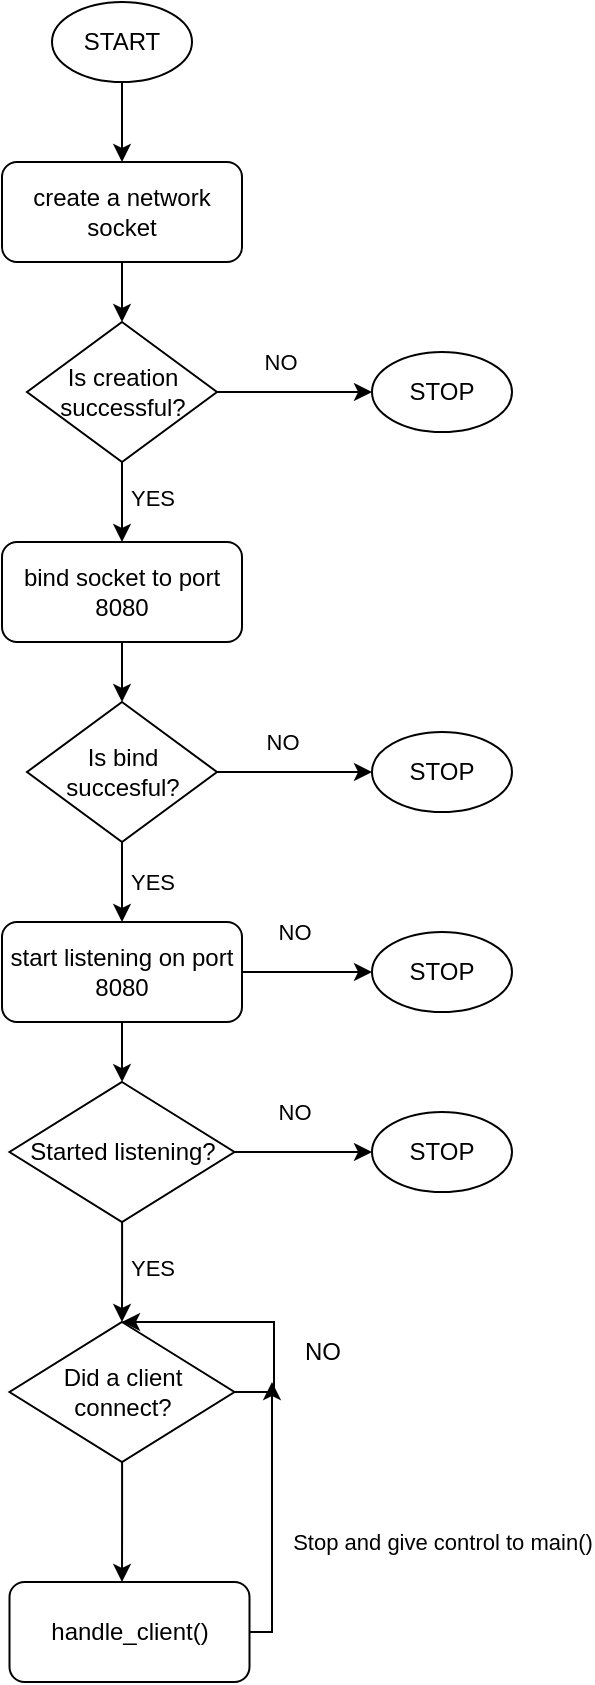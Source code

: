 <mxfile version="26.0.5" pages="2">
  <diagram name="Page-1" id="mMR4gFooQIeNeiliZOud">
    <mxGraphModel dx="1119" dy="545" grid="1" gridSize="10" guides="1" tooltips="1" connect="1" arrows="1" fold="1" page="1" pageScale="1" pageWidth="850" pageHeight="1100" math="0" shadow="0">
      <root>
        <mxCell id="0" />
        <mxCell id="1" parent="0" />
        <mxCell id="C28__q6pFr58gxdSh4ha-3" style="edgeStyle=orthogonalEdgeStyle;rounded=0;orthogonalLoop=1;jettySize=auto;html=1;" edge="1" parent="1" source="C28__q6pFr58gxdSh4ha-1" target="C28__q6pFr58gxdSh4ha-2">
          <mxGeometry relative="1" as="geometry" />
        </mxCell>
        <mxCell id="C28__q6pFr58gxdSh4ha-1" value="START" style="ellipse;whiteSpace=wrap;html=1;" vertex="1" parent="1">
          <mxGeometry x="200" y="40" width="70" height="40" as="geometry" />
        </mxCell>
        <mxCell id="C28__q6pFr58gxdSh4ha-5" style="edgeStyle=orthogonalEdgeStyle;rounded=0;orthogonalLoop=1;jettySize=auto;html=1;" edge="1" parent="1" source="C28__q6pFr58gxdSh4ha-2" target="C28__q6pFr58gxdSh4ha-4">
          <mxGeometry relative="1" as="geometry" />
        </mxCell>
        <mxCell id="C28__q6pFr58gxdSh4ha-2" value="create a network socket" style="rounded=1;whiteSpace=wrap;html=1;" vertex="1" parent="1">
          <mxGeometry x="175" y="120" width="120" height="50" as="geometry" />
        </mxCell>
        <mxCell id="C28__q6pFr58gxdSh4ha-6" style="edgeStyle=orthogonalEdgeStyle;rounded=0;orthogonalLoop=1;jettySize=auto;html=1;entryX=0.5;entryY=0;entryDx=0;entryDy=0;" edge="1" parent="1" source="C28__q6pFr58gxdSh4ha-4" target="C28__q6pFr58gxdSh4ha-12">
          <mxGeometry relative="1" as="geometry">
            <mxPoint x="235" y="320" as="targetPoint" />
          </mxGeometry>
        </mxCell>
        <mxCell id="C28__q6pFr58gxdSh4ha-7" value="YES" style="edgeLabel;html=1;align=center;verticalAlign=middle;resizable=0;points=[];" vertex="1" connectable="0" parent="C28__q6pFr58gxdSh4ha-6">
          <mxGeometry x="-0.098" y="2" relative="1" as="geometry">
            <mxPoint x="13" as="offset" />
          </mxGeometry>
        </mxCell>
        <mxCell id="C28__q6pFr58gxdSh4ha-9" style="edgeStyle=orthogonalEdgeStyle;rounded=0;orthogonalLoop=1;jettySize=auto;html=1;entryX=0;entryY=0.5;entryDx=0;entryDy=0;" edge="1" parent="1" source="C28__q6pFr58gxdSh4ha-4" target="C28__q6pFr58gxdSh4ha-10">
          <mxGeometry relative="1" as="geometry">
            <mxPoint x="340" y="235" as="targetPoint" />
          </mxGeometry>
        </mxCell>
        <mxCell id="C28__q6pFr58gxdSh4ha-11" value="NO" style="edgeLabel;html=1;align=center;verticalAlign=middle;resizable=0;points=[];" vertex="1" connectable="0" parent="C28__q6pFr58gxdSh4ha-9">
          <mxGeometry x="-0.41" y="-1" relative="1" as="geometry">
            <mxPoint x="8" y="-16" as="offset" />
          </mxGeometry>
        </mxCell>
        <mxCell id="C28__q6pFr58gxdSh4ha-4" value="Is creation successful?" style="rhombus;whiteSpace=wrap;html=1;" vertex="1" parent="1">
          <mxGeometry x="187.5" y="200" width="95" height="70" as="geometry" />
        </mxCell>
        <mxCell id="C28__q6pFr58gxdSh4ha-10" value="STOP" style="ellipse;whiteSpace=wrap;html=1;" vertex="1" parent="1">
          <mxGeometry x="360" y="215" width="70" height="40" as="geometry" />
        </mxCell>
        <mxCell id="C28__q6pFr58gxdSh4ha-14" style="edgeStyle=orthogonalEdgeStyle;rounded=0;orthogonalLoop=1;jettySize=auto;html=1;" edge="1" parent="1" source="C28__q6pFr58gxdSh4ha-12" target="C28__q6pFr58gxdSh4ha-13">
          <mxGeometry relative="1" as="geometry" />
        </mxCell>
        <mxCell id="C28__q6pFr58gxdSh4ha-12" value="bind socket to port 8080" style="rounded=1;whiteSpace=wrap;html=1;" vertex="1" parent="1">
          <mxGeometry x="175" y="310" width="120" height="50" as="geometry" />
        </mxCell>
        <mxCell id="C28__q6pFr58gxdSh4ha-18" style="edgeStyle=orthogonalEdgeStyle;rounded=0;orthogonalLoop=1;jettySize=auto;html=1;entryX=0;entryY=0.5;entryDx=0;entryDy=0;" edge="1" parent="1" source="C28__q6pFr58gxdSh4ha-13" target="C28__q6pFr58gxdSh4ha-15">
          <mxGeometry relative="1" as="geometry" />
        </mxCell>
        <mxCell id="C28__q6pFr58gxdSh4ha-19" value="NO" style="edgeLabel;html=1;align=center;verticalAlign=middle;resizable=0;points=[];" vertex="1" connectable="0" parent="C28__q6pFr58gxdSh4ha-18">
          <mxGeometry x="-0.162" relative="1" as="geometry">
            <mxPoint y="-15" as="offset" />
          </mxGeometry>
        </mxCell>
        <mxCell id="C28__q6pFr58gxdSh4ha-21" style="edgeStyle=orthogonalEdgeStyle;rounded=0;orthogonalLoop=1;jettySize=auto;html=1;entryX=0.5;entryY=0;entryDx=0;entryDy=0;" edge="1" parent="1" source="C28__q6pFr58gxdSh4ha-13" target="C28__q6pFr58gxdSh4ha-20">
          <mxGeometry relative="1" as="geometry" />
        </mxCell>
        <mxCell id="C28__q6pFr58gxdSh4ha-24" value="YES" style="edgeLabel;html=1;align=center;verticalAlign=middle;resizable=0;points=[];" vertex="1" connectable="0" parent="C28__q6pFr58gxdSh4ha-21">
          <mxGeometry x="-0.595" y="-3" relative="1" as="geometry">
            <mxPoint x="18" y="12" as="offset" />
          </mxGeometry>
        </mxCell>
        <mxCell id="C28__q6pFr58gxdSh4ha-13" value="Is bind succesful?" style="rhombus;whiteSpace=wrap;html=1;" vertex="1" parent="1">
          <mxGeometry x="187.5" y="390" width="95" height="70" as="geometry" />
        </mxCell>
        <mxCell id="C28__q6pFr58gxdSh4ha-15" value="STOP" style="ellipse;whiteSpace=wrap;html=1;" vertex="1" parent="1">
          <mxGeometry x="360" y="405" width="70" height="40" as="geometry" />
        </mxCell>
        <mxCell id="C28__q6pFr58gxdSh4ha-23" style="edgeStyle=orthogonalEdgeStyle;rounded=0;orthogonalLoop=1;jettySize=auto;html=1;exitX=0.5;exitY=1;exitDx=0;exitDy=0;" edge="1" parent="1" source="C28__q6pFr58gxdSh4ha-20" target="C28__q6pFr58gxdSh4ha-22">
          <mxGeometry relative="1" as="geometry" />
        </mxCell>
        <mxCell id="C28__q6pFr58gxdSh4ha-26" style="edgeStyle=orthogonalEdgeStyle;rounded=0;orthogonalLoop=1;jettySize=auto;html=1;entryX=0;entryY=0.5;entryDx=0;entryDy=0;" edge="1" parent="1" source="C28__q6pFr58gxdSh4ha-20" target="C28__q6pFr58gxdSh4ha-25">
          <mxGeometry relative="1" as="geometry" />
        </mxCell>
        <mxCell id="C28__q6pFr58gxdSh4ha-27" value="NO" style="edgeLabel;html=1;align=center;verticalAlign=middle;resizable=0;points=[];" vertex="1" connectable="0" parent="C28__q6pFr58gxdSh4ha-26">
          <mxGeometry x="-0.343" relative="1" as="geometry">
            <mxPoint x="4" y="-20" as="offset" />
          </mxGeometry>
        </mxCell>
        <mxCell id="C28__q6pFr58gxdSh4ha-20" value="start listening on port 8080" style="rounded=1;whiteSpace=wrap;html=1;" vertex="1" parent="1">
          <mxGeometry x="175" y="500" width="120" height="50" as="geometry" />
        </mxCell>
        <mxCell id="C28__q6pFr58gxdSh4ha-29" style="edgeStyle=orthogonalEdgeStyle;rounded=0;orthogonalLoop=1;jettySize=auto;html=1;" edge="1" parent="1" source="C28__q6pFr58gxdSh4ha-22" target="C28__q6pFr58gxdSh4ha-28">
          <mxGeometry relative="1" as="geometry" />
        </mxCell>
        <mxCell id="C28__q6pFr58gxdSh4ha-30" value="NO" style="edgeLabel;html=1;align=center;verticalAlign=middle;resizable=0;points=[];" vertex="1" connectable="0" parent="C28__q6pFr58gxdSh4ha-29">
          <mxGeometry x="-0.15" relative="1" as="geometry">
            <mxPoint y="-20" as="offset" />
          </mxGeometry>
        </mxCell>
        <mxCell id="C28__q6pFr58gxdSh4ha-31" style="edgeStyle=orthogonalEdgeStyle;rounded=0;orthogonalLoop=1;jettySize=auto;html=1;" edge="1" parent="1" source="C28__q6pFr58gxdSh4ha-22">
          <mxGeometry relative="1" as="geometry">
            <mxPoint x="235" y="700" as="targetPoint" />
          </mxGeometry>
        </mxCell>
        <mxCell id="C28__q6pFr58gxdSh4ha-32" value="YES" style="edgeLabel;html=1;align=center;verticalAlign=middle;resizable=0;points=[];" vertex="1" connectable="0" parent="C28__q6pFr58gxdSh4ha-31">
          <mxGeometry x="-0.118" y="2" relative="1" as="geometry">
            <mxPoint x="13" as="offset" />
          </mxGeometry>
        </mxCell>
        <mxCell id="C28__q6pFr58gxdSh4ha-22" value="Started listening?" style="rhombus;whiteSpace=wrap;html=1;" vertex="1" parent="1">
          <mxGeometry x="178.75" y="580" width="112.5" height="70" as="geometry" />
        </mxCell>
        <mxCell id="C28__q6pFr58gxdSh4ha-25" value="STOP" style="ellipse;whiteSpace=wrap;html=1;" vertex="1" parent="1">
          <mxGeometry x="360" y="505" width="70" height="40" as="geometry" />
        </mxCell>
        <mxCell id="C28__q6pFr58gxdSh4ha-28" value="STOP" style="ellipse;whiteSpace=wrap;html=1;" vertex="1" parent="1">
          <mxGeometry x="360" y="595" width="70" height="40" as="geometry" />
        </mxCell>
        <mxCell id="C28__q6pFr58gxdSh4ha-38" style="edgeStyle=orthogonalEdgeStyle;rounded=0;orthogonalLoop=1;jettySize=auto;html=1;" edge="1" parent="1" source="C28__q6pFr58gxdSh4ha-33">
          <mxGeometry relative="1" as="geometry">
            <mxPoint x="235" y="830" as="targetPoint" />
          </mxGeometry>
        </mxCell>
        <mxCell id="C28__q6pFr58gxdSh4ha-33" value="Did a client connect?" style="rhombus;whiteSpace=wrap;html=1;" vertex="1" parent="1">
          <mxGeometry x="178.75" y="700" width="112.5" height="70" as="geometry" />
        </mxCell>
        <mxCell id="C28__q6pFr58gxdSh4ha-36" style="edgeStyle=orthogonalEdgeStyle;rounded=0;orthogonalLoop=1;jettySize=auto;html=1;entryX=0.5;entryY=0;entryDx=0;entryDy=0;" edge="1" parent="1" source="C28__q6pFr58gxdSh4ha-33" target="C28__q6pFr58gxdSh4ha-33">
          <mxGeometry relative="1" as="geometry">
            <mxPoint x="300" y="700" as="targetPoint" />
            <Array as="points">
              <mxPoint x="311" y="735" />
              <mxPoint x="311" y="700" />
            </Array>
          </mxGeometry>
        </mxCell>
        <mxCell id="C28__q6pFr58gxdSh4ha-37" value="NO" style="text;html=1;align=center;verticalAlign=middle;resizable=0;points=[];autosize=1;strokeColor=none;fillColor=none;" vertex="1" parent="1">
          <mxGeometry x="315" y="700" width="40" height="30" as="geometry" />
        </mxCell>
        <mxCell id="C28__q6pFr58gxdSh4ha-40" style="edgeStyle=orthogonalEdgeStyle;rounded=0;orthogonalLoop=1;jettySize=auto;html=1;" edge="1" parent="1" source="C28__q6pFr58gxdSh4ha-39">
          <mxGeometry relative="1" as="geometry">
            <mxPoint x="310" y="730" as="targetPoint" />
            <Array as="points">
              <mxPoint x="310" y="855" />
            </Array>
          </mxGeometry>
        </mxCell>
        <mxCell id="C28__q6pFr58gxdSh4ha-41" value="Stop and give control to main()" style="edgeLabel;html=1;align=center;verticalAlign=middle;resizable=0;points=[];" vertex="1" connectable="0" parent="C28__q6pFr58gxdSh4ha-40">
          <mxGeometry x="-0.541" relative="1" as="geometry">
            <mxPoint x="85" y="-25" as="offset" />
          </mxGeometry>
        </mxCell>
        <mxCell id="C28__q6pFr58gxdSh4ha-39" value="handle_client()" style="rounded=1;whiteSpace=wrap;html=1;" vertex="1" parent="1">
          <mxGeometry x="178.75" y="830" width="120" height="50" as="geometry" />
        </mxCell>
      </root>
    </mxGraphModel>
  </diagram>
  <diagram id="wzavrcTN1m45OvtCXHwU" name="Page-2">
    <mxGraphModel dx="1622" dy="790" grid="1" gridSize="10" guides="1" tooltips="1" connect="1" arrows="1" fold="1" page="1" pageScale="1" pageWidth="850" pageHeight="1100" math="0" shadow="0">
      <root>
        <mxCell id="0" />
        <mxCell id="1" parent="0" />
        <mxCell id="doT4jUqrvKth_wWXhWia-2" style="edgeStyle=orthogonalEdgeStyle;rounded=0;orthogonalLoop=1;jettySize=auto;html=1;exitX=0.5;exitY=1;exitDx=0;exitDy=0;entryX=0.5;entryY=0;entryDx=0;entryDy=0;" edge="1" parent="1" source="NmljCsxZTJ3C1lDRLzCB-1" target="doT4jUqrvKth_wWXhWia-1">
          <mxGeometry relative="1" as="geometry" />
        </mxCell>
        <mxCell id="NmljCsxZTJ3C1lDRLzCB-1" value="START" style="ellipse;whiteSpace=wrap;html=1;" vertex="1" parent="1">
          <mxGeometry x="350" y="40" width="120" height="50" as="geometry" />
        </mxCell>
        <mxCell id="9azVBKpECGfbhAHvKYg0-2" style="edgeStyle=orthogonalEdgeStyle;rounded=0;orthogonalLoop=1;jettySize=auto;html=1;exitX=0.5;exitY=1;exitDx=0;exitDy=0;entryX=0.5;entryY=0;entryDx=0;entryDy=0;" edge="1" parent="1" source="doT4jUqrvKth_wWXhWia-1" target="9azVBKpECGfbhAHvKYg0-1">
          <mxGeometry relative="1" as="geometry" />
        </mxCell>
        <mxCell id="doT4jUqrvKth_wWXhWia-1" value="receive the req string from client" style="rounded=1;whiteSpace=wrap;html=1;" vertex="1" parent="1">
          <mxGeometry x="350" y="130" width="120" height="50" as="geometry" />
        </mxCell>
        <mxCell id="9azVBKpECGfbhAHvKYg0-3" style="edgeStyle=orthogonalEdgeStyle;rounded=0;orthogonalLoop=1;jettySize=auto;html=1;entryX=0;entryY=0.5;entryDx=0;entryDy=0;" edge="1" parent="1" source="9azVBKpECGfbhAHvKYg0-1" target="9azVBKpECGfbhAHvKYg0-4">
          <mxGeometry relative="1" as="geometry">
            <mxPoint x="560" y="245" as="targetPoint" />
          </mxGeometry>
        </mxCell>
        <mxCell id="9azVBKpECGfbhAHvKYg0-5" value="NO" style="edgeLabel;html=1;align=center;verticalAlign=middle;resizable=0;points=[];" vertex="1" connectable="0" parent="9azVBKpECGfbhAHvKYg0-3">
          <mxGeometry x="-0.583" y="3" relative="1" as="geometry">
            <mxPoint x="11" y="-12" as="offset" />
          </mxGeometry>
        </mxCell>
        <mxCell id="9azVBKpECGfbhAHvKYg0-7" style="edgeStyle=orthogonalEdgeStyle;rounded=0;orthogonalLoop=1;jettySize=auto;html=1;entryX=0.5;entryY=0;entryDx=0;entryDy=0;" edge="1" parent="1" source="9azVBKpECGfbhAHvKYg0-1" target="9azVBKpECGfbhAHvKYg0-6">
          <mxGeometry relative="1" as="geometry" />
        </mxCell>
        <mxCell id="9azVBKpECGfbhAHvKYg0-12" value="YES" style="edgeLabel;html=1;align=center;verticalAlign=middle;resizable=0;points=[];" vertex="1" connectable="0" parent="9azVBKpECGfbhAHvKYg0-7">
          <mxGeometry x="-0.6" y="-2" relative="1" as="geometry">
            <mxPoint x="-18" y="2" as="offset" />
          </mxGeometry>
        </mxCell>
        <mxCell id="9azVBKpECGfbhAHvKYg0-1" value="String len &amp;gt; 0" style="rhombus;whiteSpace=wrap;html=1;" vertex="1" parent="1">
          <mxGeometry x="362.5" y="210" width="95" height="70" as="geometry" />
        </mxCell>
        <mxCell id="9azVBKpECGfbhAHvKYg0-4" value="STOP" style="ellipse;whiteSpace=wrap;html=1;" vertex="1" parent="1">
          <mxGeometry x="520" y="220" width="120" height="50" as="geometry" />
        </mxCell>
        <mxCell id="9azVBKpECGfbhAHvKYg0-9" style="edgeStyle=orthogonalEdgeStyle;rounded=0;orthogonalLoop=1;jettySize=auto;html=1;" edge="1" parent="1" source="9azVBKpECGfbhAHvKYg0-6" target="9azVBKpECGfbhAHvKYg0-8">
          <mxGeometry relative="1" as="geometry" />
        </mxCell>
        <mxCell id="9azVBKpECGfbhAHvKYg0-6" value="puts(req)" style="rounded=1;whiteSpace=wrap;html=1;" vertex="1" parent="1">
          <mxGeometry x="350" y="320" width="120" height="50" as="geometry" />
        </mxCell>
        <mxCell id="9azVBKpECGfbhAHvKYg0-11" style="edgeStyle=orthogonalEdgeStyle;rounded=0;orthogonalLoop=1;jettySize=auto;html=1;exitX=0.5;exitY=1;exitDx=0;exitDy=0;entryX=0.5;entryY=0;entryDx=0;entryDy=0;" edge="1" parent="1" source="9azVBKpECGfbhAHvKYg0-8" target="9azVBKpECGfbhAHvKYg0-10">
          <mxGeometry relative="1" as="geometry" />
        </mxCell>
        <mxCell id="9azVBKpECGfbhAHvKYg0-8" value="tokenize the req" style="rounded=1;whiteSpace=wrap;html=1;" vertex="1" parent="1">
          <mxGeometry x="350" y="400" width="120" height="50" as="geometry" />
        </mxCell>
        <mxCell id="9azVBKpECGfbhAHvKYg0-13" style="edgeStyle=orthogonalEdgeStyle;rounded=0;orthogonalLoop=1;jettySize=auto;html=1;" edge="1" parent="1" source="9azVBKpECGfbhAHvKYg0-10">
          <mxGeometry relative="1" as="geometry">
            <mxPoint x="520" y="525" as="targetPoint" />
          </mxGeometry>
        </mxCell>
        <mxCell id="9azVBKpECGfbhAHvKYg0-15" value="YES" style="edgeLabel;html=1;align=center;verticalAlign=middle;resizable=0;points=[];" vertex="1" connectable="0" parent="9azVBKpECGfbhAHvKYg0-13">
          <mxGeometry x="-0.127" y="-1" relative="1" as="geometry">
            <mxPoint y="-16" as="offset" />
          </mxGeometry>
        </mxCell>
        <mxCell id="9azVBKpECGfbhAHvKYg0-16" style="edgeStyle=orthogonalEdgeStyle;rounded=0;orthogonalLoop=1;jettySize=auto;html=1;" edge="1" parent="1" source="9azVBKpECGfbhAHvKYg0-10">
          <mxGeometry relative="1" as="geometry">
            <mxPoint x="410" y="600" as="targetPoint" />
          </mxGeometry>
        </mxCell>
        <mxCell id="9azVBKpECGfbhAHvKYg0-17" value="NO" style="edgeLabel;html=1;align=center;verticalAlign=middle;resizable=0;points=[];" vertex="1" connectable="0" parent="9azVBKpECGfbhAHvKYg0-16">
          <mxGeometry x="-0.262" y="1" relative="1" as="geometry">
            <mxPoint x="-21" as="offset" />
          </mxGeometry>
        </mxCell>
        <mxCell id="9azVBKpECGfbhAHvKYg0-10" value="method == NULL?" style="rhombus;whiteSpace=wrap;html=1;" vertex="1" parent="1">
          <mxGeometry x="362.5" y="490" width="95" height="70" as="geometry" />
        </mxCell>
        <mxCell id="9azVBKpECGfbhAHvKYg0-14" value="STOP" style="ellipse;whiteSpace=wrap;html=1;" vertex="1" parent="1">
          <mxGeometry x="520" y="500" width="120" height="50" as="geometry" />
        </mxCell>
        <mxCell id="9azVBKpECGfbhAHvKYg0-20" style="edgeStyle=orthogonalEdgeStyle;rounded=0;orthogonalLoop=1;jettySize=auto;html=1;entryX=0;entryY=0.5;entryDx=0;entryDy=0;" edge="1" parent="1" source="9azVBKpECGfbhAHvKYg0-18" target="9azVBKpECGfbhAHvKYg0-19">
          <mxGeometry relative="1" as="geometry" />
        </mxCell>
        <mxCell id="9azVBKpECGfbhAHvKYg0-21" value="NO" style="edgeLabel;html=1;align=center;verticalAlign=middle;resizable=0;points=[];" vertex="1" connectable="0" parent="9azVBKpECGfbhAHvKYg0-20">
          <mxGeometry x="0.2" relative="1" as="geometry">
            <mxPoint x="-15" y="-15" as="offset" />
          </mxGeometry>
        </mxCell>
        <mxCell id="9azVBKpECGfbhAHvKYg0-23" style="edgeStyle=orthogonalEdgeStyle;rounded=0;orthogonalLoop=1;jettySize=auto;html=1;" edge="1" parent="1" source="9azVBKpECGfbhAHvKYg0-18" target="9azVBKpECGfbhAHvKYg0-22">
          <mxGeometry relative="1" as="geometry" />
        </mxCell>
        <mxCell id="9azVBKpECGfbhAHvKYg0-18" value="method == &quot;GET&quot;" style="rhombus;whiteSpace=wrap;html=1;" vertex="1" parent="1">
          <mxGeometry x="362.5" y="600" width="95" height="70" as="geometry" />
        </mxCell>
        <mxCell id="9azVBKpECGfbhAHvKYg0-19" value="STOP" style="ellipse;whiteSpace=wrap;html=1;" vertex="1" parent="1">
          <mxGeometry x="520" y="610" width="120" height="50" as="geometry" />
        </mxCell>
        <mxCell id="9azVBKpECGfbhAHvKYg0-25" style="edgeStyle=orthogonalEdgeStyle;rounded=0;orthogonalLoop=1;jettySize=auto;html=1;" edge="1" parent="1" source="9azVBKpECGfbhAHvKYg0-22" target="9azVBKpECGfbhAHvKYg0-24">
          <mxGeometry relative="1" as="geometry" />
        </mxCell>
        <mxCell id="9azVBKpECGfbhAHvKYg0-22" value="puts(method)" style="rounded=1;whiteSpace=wrap;html=1;" vertex="1" parent="1">
          <mxGeometry x="350" y="710" width="120" height="50" as="geometry" />
        </mxCell>
        <mxCell id="9azVBKpECGfbhAHvKYg0-27" style="edgeStyle=orthogonalEdgeStyle;rounded=0;orthogonalLoop=1;jettySize=auto;html=1;entryX=0.5;entryY=0;entryDx=0;entryDy=0;" edge="1" parent="1" source="9azVBKpECGfbhAHvKYg0-24" target="9azVBKpECGfbhAHvKYg0-26">
          <mxGeometry relative="1" as="geometry" />
        </mxCell>
        <mxCell id="9azVBKpECGfbhAHvKYg0-24" value="obtain file_path" style="rounded=1;whiteSpace=wrap;html=1;" vertex="1" parent="1">
          <mxGeometry x="350" y="800" width="120" height="50" as="geometry" />
        </mxCell>
        <mxCell id="9azVBKpECGfbhAHvKYg0-29" style="edgeStyle=orthogonalEdgeStyle;rounded=0;orthogonalLoop=1;jettySize=auto;html=1;entryX=0;entryY=0.5;entryDx=0;entryDy=0;" edge="1" parent="1" source="9azVBKpECGfbhAHvKYg0-26" target="9azVBKpECGfbhAHvKYg0-28">
          <mxGeometry relative="1" as="geometry" />
        </mxCell>
        <mxCell id="9azVBKpECGfbhAHvKYg0-33" value="NO" style="edgeLabel;html=1;align=center;verticalAlign=middle;resizable=0;points=[];" vertex="1" connectable="0" parent="9azVBKpECGfbhAHvKYg0-29">
          <mxGeometry x="-0.6" y="-3" relative="1" as="geometry">
            <mxPoint x="5" y="-18" as="offset" />
          </mxGeometry>
        </mxCell>
        <mxCell id="9azVBKpECGfbhAHvKYg0-30" style="edgeStyle=orthogonalEdgeStyle;rounded=0;orthogonalLoop=1;jettySize=auto;html=1;entryX=0;entryY=0.5;entryDx=0;entryDy=0;exitX=0.5;exitY=1;exitDx=0;exitDy=0;" edge="1" parent="1" source="9azVBKpECGfbhAHvKYg0-26" target="9azVBKpECGfbhAHvKYg0-31">
          <mxGeometry relative="1" as="geometry">
            <mxPoint x="660" y="110" as="targetPoint" />
            <mxPoint x="410" y="980" as="sourcePoint" />
            <Array as="points">
              <mxPoint x="410" y="1000" />
              <mxPoint x="660" y="1000" />
              <mxPoint x="660" y="110" />
            </Array>
          </mxGeometry>
        </mxCell>
        <mxCell id="9azVBKpECGfbhAHvKYg0-32" value="YES" style="edgeLabel;html=1;align=center;verticalAlign=middle;resizable=0;points=[];" vertex="1" connectable="0" parent="9azVBKpECGfbhAHvKYg0-30">
          <mxGeometry x="-0.913" y="3" relative="1" as="geometry">
            <mxPoint x="88" y="-7" as="offset" />
          </mxGeometry>
        </mxCell>
        <mxCell id="9azVBKpECGfbhAHvKYg0-26" value="file_path == &quot;/&quot; ?" style="rhombus;whiteSpace=wrap;html=1;" vertex="1" parent="1">
          <mxGeometry x="356.25" y="900" width="107.5" height="70" as="geometry" />
        </mxCell>
        <mxCell id="9azVBKpECGfbhAHvKYg0-28" value="STOP" style="ellipse;whiteSpace=wrap;html=1;" vertex="1" parent="1">
          <mxGeometry x="520" y="910" width="120" height="50" as="geometry" />
        </mxCell>
        <mxCell id="9azVBKpECGfbhAHvKYg0-35" style="edgeStyle=orthogonalEdgeStyle;rounded=0;orthogonalLoop=1;jettySize=auto;html=1;" edge="1" parent="1" source="9azVBKpECGfbhAHvKYg0-31" target="9azVBKpECGfbhAHvKYg0-34">
          <mxGeometry relative="1" as="geometry" />
        </mxCell>
        <mxCell id="9azVBKpECGfbhAHvKYg0-31" value="open &quot;index.html&quot;" style="rounded=1;whiteSpace=wrap;html=1;" vertex="1" parent="1">
          <mxGeometry x="680" y="80" width="120" height="60" as="geometry" />
        </mxCell>
        <mxCell id="9azVBKpECGfbhAHvKYg0-36" style="edgeStyle=orthogonalEdgeStyle;rounded=0;orthogonalLoop=1;jettySize=auto;html=1;" edge="1" parent="1" source="9azVBKpECGfbhAHvKYg0-34">
          <mxGeometry relative="1" as="geometry">
            <mxPoint x="740" y="380" as="targetPoint" />
          </mxGeometry>
        </mxCell>
        <mxCell id="9azVBKpECGfbhAHvKYg0-34" value="allocate mem and construct HTTP 1.1 reply" style="rounded=1;whiteSpace=wrap;html=1;" vertex="1" parent="1">
          <mxGeometry x="680" y="230" width="120" height="60" as="geometry" />
        </mxCell>
        <mxCell id="9azVBKpECGfbhAHvKYg0-39" style="edgeStyle=orthogonalEdgeStyle;rounded=0;orthogonalLoop=1;jettySize=auto;html=1;" edge="1" parent="1" source="9azVBKpECGfbhAHvKYg0-37" target="9azVBKpECGfbhAHvKYg0-38">
          <mxGeometry relative="1" as="geometry" />
        </mxCell>
        <mxCell id="9azVBKpECGfbhAHvKYg0-37" value="send the reply through the socket" style="rounded=1;whiteSpace=wrap;html=1;" vertex="1" parent="1">
          <mxGeometry x="680" y="380" width="120" height="60" as="geometry" />
        </mxCell>
        <mxCell id="9azVBKpECGfbhAHvKYg0-41" style="edgeStyle=orthogonalEdgeStyle;rounded=0;orthogonalLoop=1;jettySize=auto;html=1;" edge="1" parent="1" source="9azVBKpECGfbhAHvKYg0-38" target="9azVBKpECGfbhAHvKYg0-40">
          <mxGeometry relative="1" as="geometry" />
        </mxCell>
        <mxCell id="9azVBKpECGfbhAHvKYg0-38" value="free the mem" style="rounded=1;whiteSpace=wrap;html=1;" vertex="1" parent="1">
          <mxGeometry x="680" y="510" width="120" height="60" as="geometry" />
        </mxCell>
        <mxCell id="9azVBKpECGfbhAHvKYg0-40" value="STOP" style="ellipse;whiteSpace=wrap;html=1;" vertex="1" parent="1">
          <mxGeometry x="680" y="620" width="120" height="50" as="geometry" />
        </mxCell>
      </root>
    </mxGraphModel>
  </diagram>
</mxfile>
